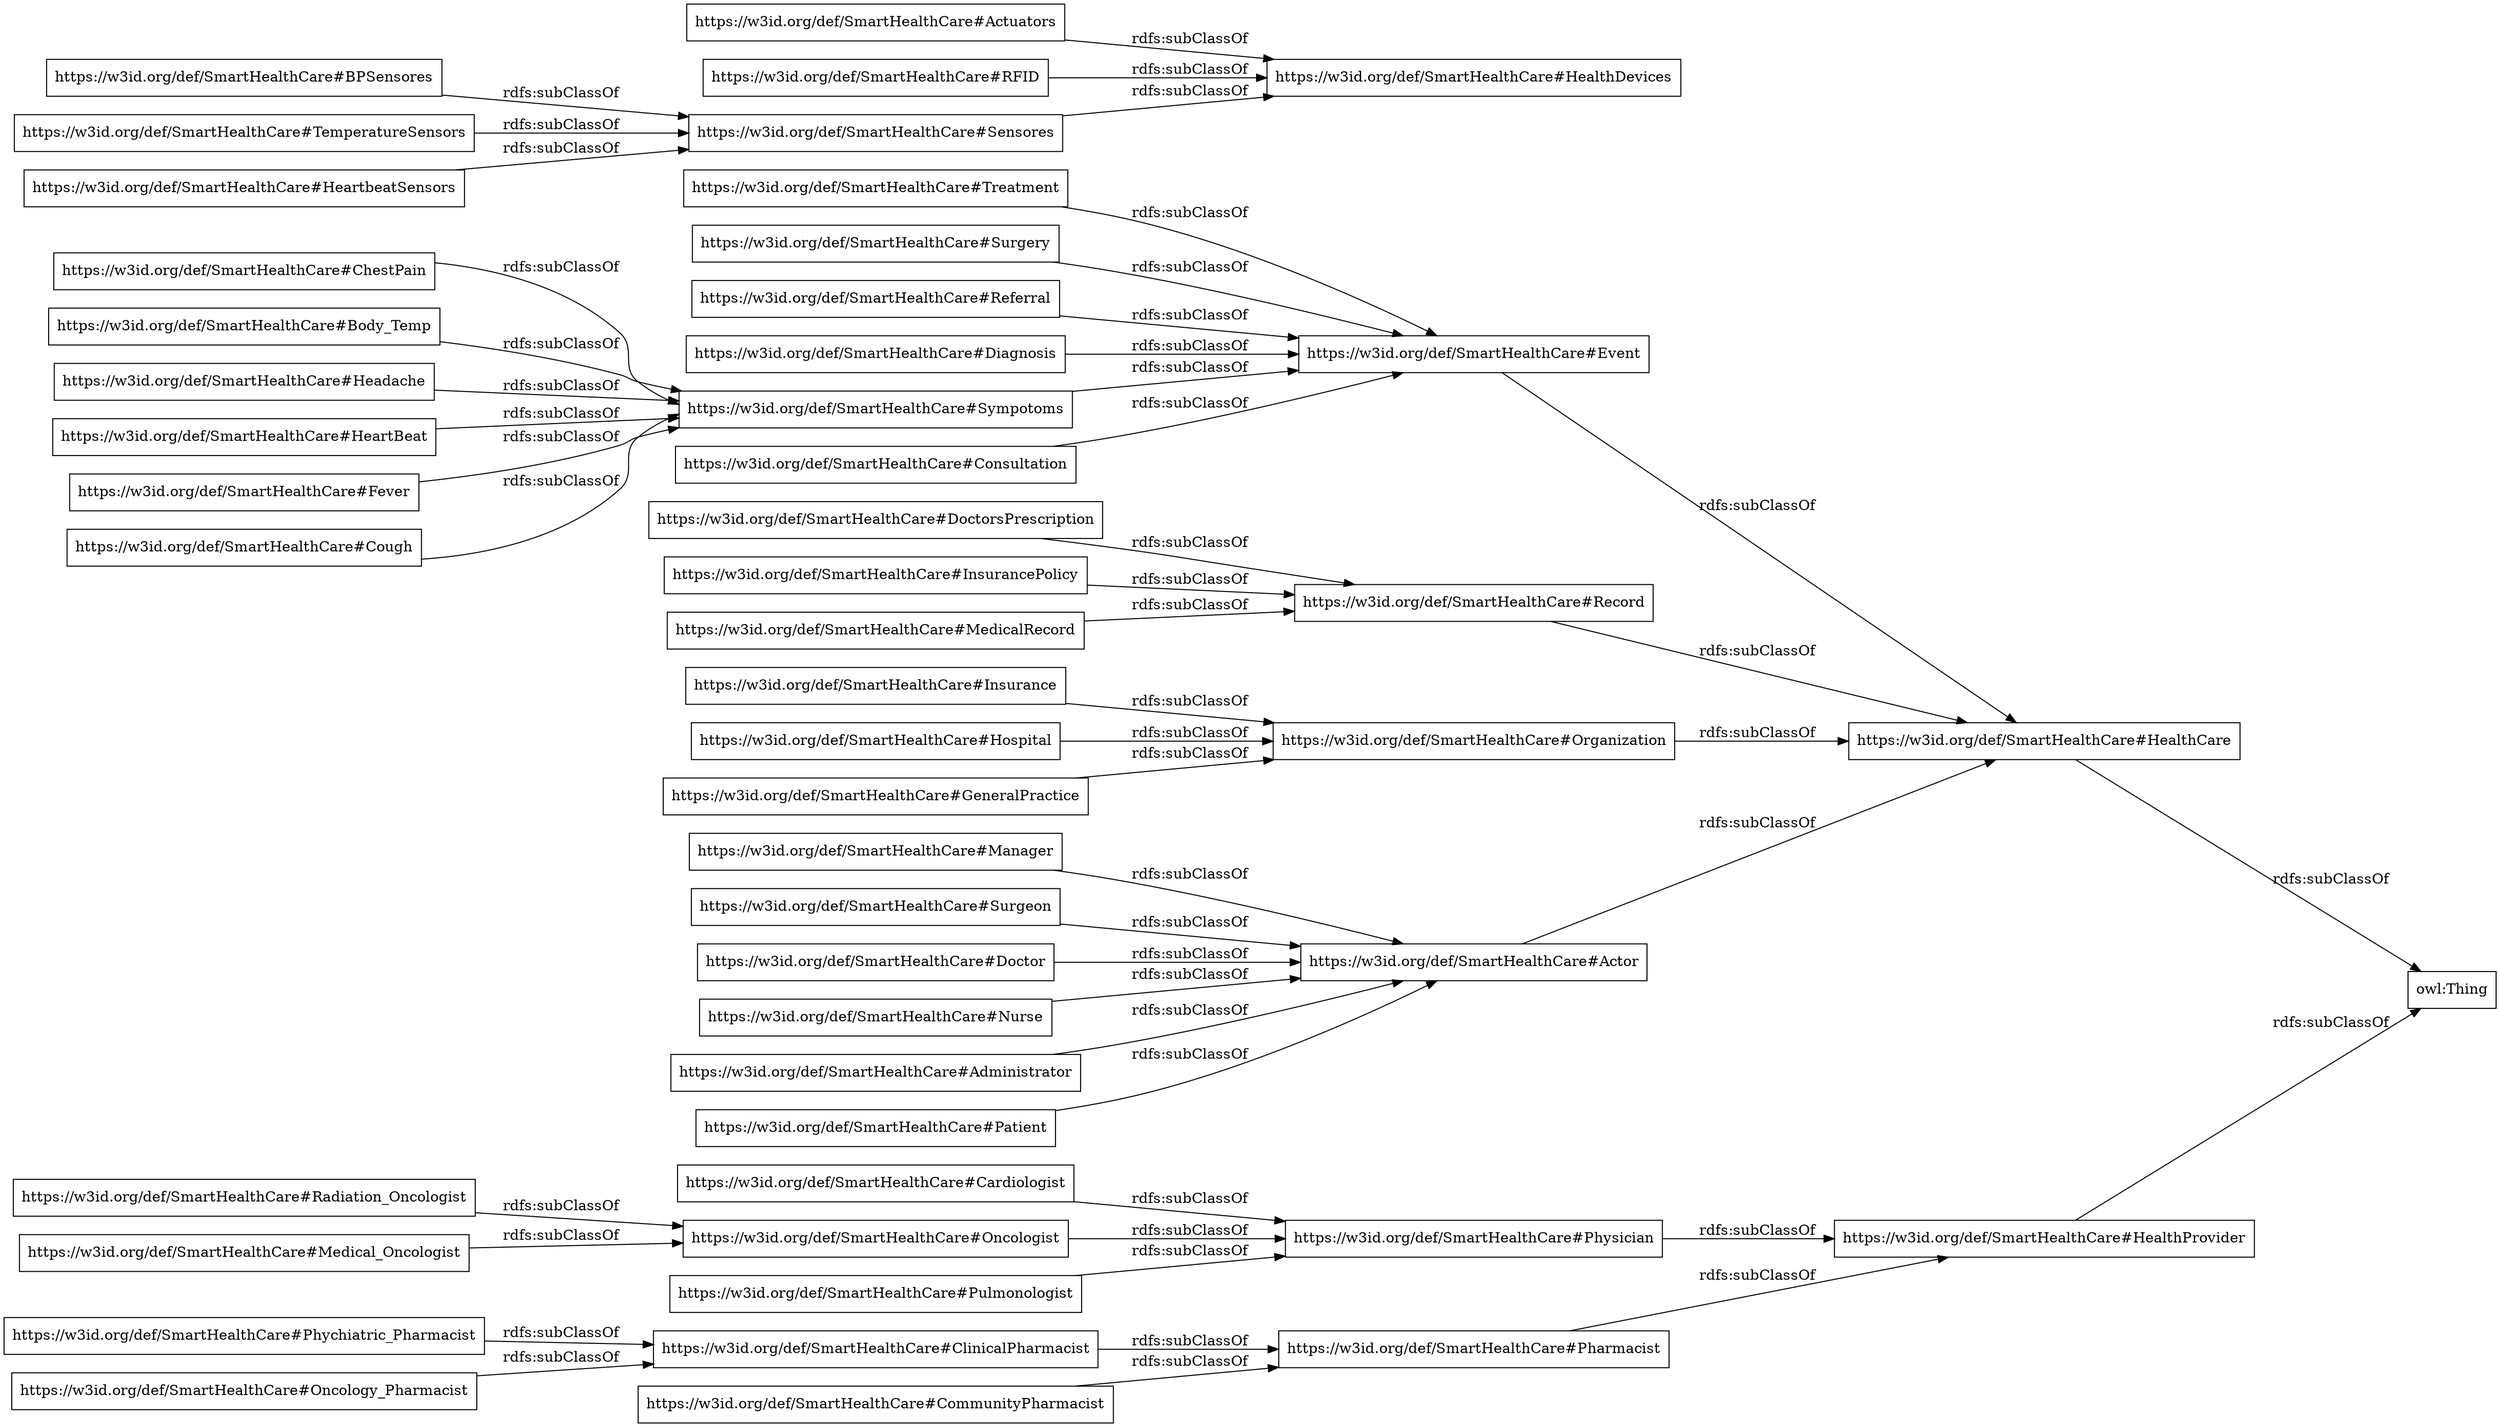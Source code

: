 digraph ar2dtool_diagram { 
rankdir=LR;
size="1000"
node [shape = rectangle, color="black"]; "https://w3id.org/def/SmartHealthCare#HealthProvider" "https://w3id.org/def/SmartHealthCare#Actuators" "https://w3id.org/def/SmartHealthCare#Cardiologist" "https://w3id.org/def/SmartHealthCare#RFID" "https://w3id.org/def/SmartHealthCare#Insurance" "https://w3id.org/def/SmartHealthCare#ChestPain" "https://w3id.org/def/SmartHealthCare#BPSensores" "https://w3id.org/def/SmartHealthCare#Manager" "https://w3id.org/def/SmartHealthCare#HealthDevices" "https://w3id.org/def/SmartHealthCare#Phychiatric_Pharmacist" "https://w3id.org/def/SmartHealthCare#Body_Temp" "https://w3id.org/def/SmartHealthCare#Headache" "https://w3id.org/def/SmartHealthCare#Event" "https://w3id.org/def/SmartHealthCare#DoctorsPrescription" "https://w3id.org/def/SmartHealthCare#Treatment" "https://w3id.org/def/SmartHealthCare#Surgeon" "https://w3id.org/def/SmartHealthCare#InsurancePolicy" "https://w3id.org/def/SmartHealthCare#Surgery" "https://w3id.org/def/SmartHealthCare#ClinicalPharmacist" "https://w3id.org/def/SmartHealthCare#Physician" "https://w3id.org/def/SmartHealthCare#Oncologist" "https://w3id.org/def/SmartHealthCare#Radiation_Oncologist" "https://w3id.org/def/SmartHealthCare#Referral" "https://w3id.org/def/SmartHealthCare#Pharmacist" "https://w3id.org/def/SmartHealthCare#Medical_Oncologist" "https://w3id.org/def/SmartHealthCare#HeartBeat" "https://w3id.org/def/SmartHealthCare#Doctor" "https://w3id.org/def/SmartHealthCare#CommunityPharmacist" "https://w3id.org/def/SmartHealthCare#Hospital" "https://w3id.org/def/SmartHealthCare#Nurse" "https://w3id.org/def/SmartHealthCare#Record" "https://w3id.org/def/SmartHealthCare#Oncology_Pharmacist" "https://w3id.org/def/SmartHealthCare#TemperatureSensors" "https://w3id.org/def/SmartHealthCare#Pulmonologist" "https://w3id.org/def/SmartHealthCare#Fever" "https://w3id.org/def/SmartHealthCare#HeartbeatSensors" "https://w3id.org/def/SmartHealthCare#Diagnosis" "https://w3id.org/def/SmartHealthCare#Sympotoms" "https://w3id.org/def/SmartHealthCare#MedicalRecord" "https://w3id.org/def/SmartHealthCare#Sensores" "https://w3id.org/def/SmartHealthCare#HealthCare" "https://w3id.org/def/SmartHealthCare#Administrator" "https://w3id.org/def/SmartHealthCare#GeneralPractice" "https://w3id.org/def/SmartHealthCare#Cough" "https://w3id.org/def/SmartHealthCare#Organization" "https://w3id.org/def/SmartHealthCare#Actor" "https://w3id.org/def/SmartHealthCare#Patient" "https://w3id.org/def/SmartHealthCare#Consultation" ; /*classes style*/
	"https://w3id.org/def/SmartHealthCare#RFID" -> "https://w3id.org/def/SmartHealthCare#HealthDevices" [ label = "rdfs:subClassOf" ];
	"https://w3id.org/def/SmartHealthCare#Cough" -> "https://w3id.org/def/SmartHealthCare#Sympotoms" [ label = "rdfs:subClassOf" ];
	"https://w3id.org/def/SmartHealthCare#Medical_Oncologist" -> "https://w3id.org/def/SmartHealthCare#Oncologist" [ label = "rdfs:subClassOf" ];
	"https://w3id.org/def/SmartHealthCare#BPSensores" -> "https://w3id.org/def/SmartHealthCare#Sensores" [ label = "rdfs:subClassOf" ];
	"https://w3id.org/def/SmartHealthCare#DoctorsPrescription" -> "https://w3id.org/def/SmartHealthCare#Record" [ label = "rdfs:subClassOf" ];
	"https://w3id.org/def/SmartHealthCare#MedicalRecord" -> "https://w3id.org/def/SmartHealthCare#Record" [ label = "rdfs:subClassOf" ];
	"https://w3id.org/def/SmartHealthCare#InsurancePolicy" -> "https://w3id.org/def/SmartHealthCare#Record" [ label = "rdfs:subClassOf" ];
	"https://w3id.org/def/SmartHealthCare#HeartBeat" -> "https://w3id.org/def/SmartHealthCare#Sympotoms" [ label = "rdfs:subClassOf" ];
	"https://w3id.org/def/SmartHealthCare#ClinicalPharmacist" -> "https://w3id.org/def/SmartHealthCare#Pharmacist" [ label = "rdfs:subClassOf" ];
	"https://w3id.org/def/SmartHealthCare#Phychiatric_Pharmacist" -> "https://w3id.org/def/SmartHealthCare#ClinicalPharmacist" [ label = "rdfs:subClassOf" ];
	"https://w3id.org/def/SmartHealthCare#Surgeon" -> "https://w3id.org/def/SmartHealthCare#Actor" [ label = "rdfs:subClassOf" ];
	"https://w3id.org/def/SmartHealthCare#Cardiologist" -> "https://w3id.org/def/SmartHealthCare#Physician" [ label = "rdfs:subClassOf" ];
	"https://w3id.org/def/SmartHealthCare#Doctor" -> "https://w3id.org/def/SmartHealthCare#Actor" [ label = "rdfs:subClassOf" ];
	"https://w3id.org/def/SmartHealthCare#HealthProvider" -> "owl:Thing" [ label = "rdfs:subClassOf" ];
	"https://w3id.org/def/SmartHealthCare#HealthCare" -> "owl:Thing" [ label = "rdfs:subClassOf" ];
	"https://w3id.org/def/SmartHealthCare#Treatment" -> "https://w3id.org/def/SmartHealthCare#Event" [ label = "rdfs:subClassOf" ];
	"https://w3id.org/def/SmartHealthCare#CommunityPharmacist" -> "https://w3id.org/def/SmartHealthCare#Pharmacist" [ label = "rdfs:subClassOf" ];
	"https://w3id.org/def/SmartHealthCare#Hospital" -> "https://w3id.org/def/SmartHealthCare#Organization" [ label = "rdfs:subClassOf" ];
	"https://w3id.org/def/SmartHealthCare#Referral" -> "https://w3id.org/def/SmartHealthCare#Event" [ label = "rdfs:subClassOf" ];
	"https://w3id.org/def/SmartHealthCare#Insurance" -> "https://w3id.org/def/SmartHealthCare#Organization" [ label = "rdfs:subClassOf" ];
	"https://w3id.org/def/SmartHealthCare#Organization" -> "https://w3id.org/def/SmartHealthCare#HealthCare" [ label = "rdfs:subClassOf" ];
	"https://w3id.org/def/SmartHealthCare#ChestPain" -> "https://w3id.org/def/SmartHealthCare#Sympotoms" [ label = "rdfs:subClassOf" ];
	"https://w3id.org/def/SmartHealthCare#Diagnosis" -> "https://w3id.org/def/SmartHealthCare#Event" [ label = "rdfs:subClassOf" ];
	"https://w3id.org/def/SmartHealthCare#Administrator" -> "https://w3id.org/def/SmartHealthCare#Actor" [ label = "rdfs:subClassOf" ];
	"https://w3id.org/def/SmartHealthCare#Physician" -> "https://w3id.org/def/SmartHealthCare#HealthProvider" [ label = "rdfs:subClassOf" ];
	"https://w3id.org/def/SmartHealthCare#Oncology_Pharmacist" -> "https://w3id.org/def/SmartHealthCare#ClinicalPharmacist" [ label = "rdfs:subClassOf" ];
	"https://w3id.org/def/SmartHealthCare#Sensores" -> "https://w3id.org/def/SmartHealthCare#HealthDevices" [ label = "rdfs:subClassOf" ];
	"https://w3id.org/def/SmartHealthCare#Record" -> "https://w3id.org/def/SmartHealthCare#HealthCare" [ label = "rdfs:subClassOf" ];
	"https://w3id.org/def/SmartHealthCare#Nurse" -> "https://w3id.org/def/SmartHealthCare#Actor" [ label = "rdfs:subClassOf" ];
	"https://w3id.org/def/SmartHealthCare#Event" -> "https://w3id.org/def/SmartHealthCare#HealthCare" [ label = "rdfs:subClassOf" ];
	"https://w3id.org/def/SmartHealthCare#Actuators" -> "https://w3id.org/def/SmartHealthCare#HealthDevices" [ label = "rdfs:subClassOf" ];
	"https://w3id.org/def/SmartHealthCare#Headache" -> "https://w3id.org/def/SmartHealthCare#Sympotoms" [ label = "rdfs:subClassOf" ];
	"https://w3id.org/def/SmartHealthCare#Pharmacist" -> "https://w3id.org/def/SmartHealthCare#HealthProvider" [ label = "rdfs:subClassOf" ];
	"https://w3id.org/def/SmartHealthCare#Actor" -> "https://w3id.org/def/SmartHealthCare#HealthCare" [ label = "rdfs:subClassOf" ];
	"https://w3id.org/def/SmartHealthCare#GeneralPractice" -> "https://w3id.org/def/SmartHealthCare#Organization" [ label = "rdfs:subClassOf" ];
	"https://w3id.org/def/SmartHealthCare#Manager" -> "https://w3id.org/def/SmartHealthCare#Actor" [ label = "rdfs:subClassOf" ];
	"https://w3id.org/def/SmartHealthCare#Surgery" -> "https://w3id.org/def/SmartHealthCare#Event" [ label = "rdfs:subClassOf" ];
	"https://w3id.org/def/SmartHealthCare#HeartbeatSensors" -> "https://w3id.org/def/SmartHealthCare#Sensores" [ label = "rdfs:subClassOf" ];
	"https://w3id.org/def/SmartHealthCare#Oncologist" -> "https://w3id.org/def/SmartHealthCare#Physician" [ label = "rdfs:subClassOf" ];
	"https://w3id.org/def/SmartHealthCare#TemperatureSensors" -> "https://w3id.org/def/SmartHealthCare#Sensores" [ label = "rdfs:subClassOf" ];
	"https://w3id.org/def/SmartHealthCare#Consultation" -> "https://w3id.org/def/SmartHealthCare#Event" [ label = "rdfs:subClassOf" ];
	"https://w3id.org/def/SmartHealthCare#Pulmonologist" -> "https://w3id.org/def/SmartHealthCare#Physician" [ label = "rdfs:subClassOf" ];
	"https://w3id.org/def/SmartHealthCare#Patient" -> "https://w3id.org/def/SmartHealthCare#Actor" [ label = "rdfs:subClassOf" ];
	"https://w3id.org/def/SmartHealthCare#Radiation_Oncologist" -> "https://w3id.org/def/SmartHealthCare#Oncologist" [ label = "rdfs:subClassOf" ];
	"https://w3id.org/def/SmartHealthCare#Sympotoms" -> "https://w3id.org/def/SmartHealthCare#Event" [ label = "rdfs:subClassOf" ];
	"https://w3id.org/def/SmartHealthCare#Body_Temp" -> "https://w3id.org/def/SmartHealthCare#Sympotoms" [ label = "rdfs:subClassOf" ];
	"https://w3id.org/def/SmartHealthCare#Fever" -> "https://w3id.org/def/SmartHealthCare#Sympotoms" [ label = "rdfs:subClassOf" ];

}
